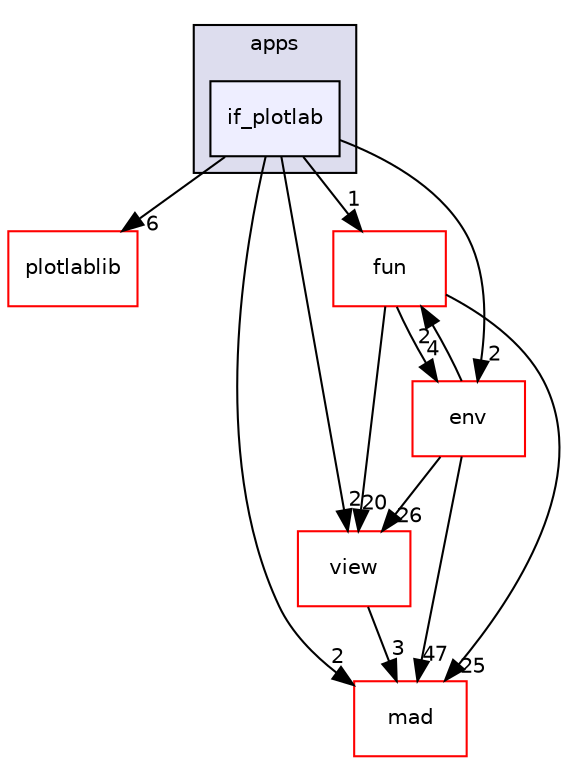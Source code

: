 digraph "/home/fascar/temp/adore/libadore/libadore/adore/apps/include/adore/apps/if_plotlab" {
  compound=true
  node [ fontsize="10", fontname="Helvetica"];
  edge [ labelfontsize="10", labelfontname="Helvetica"];
  subgraph clusterdir_1c5c2ec555f96f56abbd71e5d02bd514 {
    graph [ bgcolor="#ddddee", pencolor="black", label="apps" fontname="Helvetica", fontsize="10", URL="dir_1c5c2ec555f96f56abbd71e5d02bd514.html"]
  dir_fa4d79bc390f508f156eb33e8fdb5a29 [shape=box, label="if_plotlab", style="filled", fillcolor="#eeeeff", pencolor="black", URL="dir_fa4d79bc390f508f156eb33e8fdb5a29.html"];
  }
  dir_18b2dfb3931f9961b4b7423d99338341 [shape=box label="plotlablib" fillcolor="white" style="filled" color="red" URL="dir_18b2dfb3931f9961b4b7423d99338341.html"];
  dir_649591276c0eecc8bf797bbe7897dd04 [shape=box label="fun" fillcolor="white" style="filled" color="red" URL="dir_649591276c0eecc8bf797bbe7897dd04.html"];
  dir_a021c6ba58a8e5129fddf49c0e1c61e7 [shape=box label="view" fillcolor="white" style="filled" color="red" URL="dir_a021c6ba58a8e5129fddf49c0e1c61e7.html"];
  dir_dd24209da890e557508ac1b6831a5bf7 [shape=box label="mad" fillcolor="white" style="filled" color="red" URL="dir_dd24209da890e557508ac1b6831a5bf7.html"];
  dir_e67924bcc0fa25173e6cb07f4c4f7f25 [shape=box label="env" fillcolor="white" style="filled" color="red" URL="dir_e67924bcc0fa25173e6cb07f4c4f7f25.html"];
  dir_649591276c0eecc8bf797bbe7897dd04->dir_a021c6ba58a8e5129fddf49c0e1c61e7 [headlabel="20", labeldistance=1.5 headhref="dir_000048_000061.html"];
  dir_649591276c0eecc8bf797bbe7897dd04->dir_dd24209da890e557508ac1b6831a5bf7 [headlabel="25", labeldistance=1.5 headhref="dir_000048_000092.html"];
  dir_649591276c0eecc8bf797bbe7897dd04->dir_e67924bcc0fa25173e6cb07f4c4f7f25 [headlabel="4", labeldistance=1.5 headhref="dir_000048_000044.html"];
  dir_a021c6ba58a8e5129fddf49c0e1c61e7->dir_dd24209da890e557508ac1b6831a5bf7 [headlabel="3", labeldistance=1.5 headhref="dir_000061_000092.html"];
  dir_e67924bcc0fa25173e6cb07f4c4f7f25->dir_a021c6ba58a8e5129fddf49c0e1c61e7 [headlabel="26", labeldistance=1.5 headhref="dir_000044_000061.html"];
  dir_e67924bcc0fa25173e6cb07f4c4f7f25->dir_dd24209da890e557508ac1b6831a5bf7 [headlabel="47", labeldistance=1.5 headhref="dir_000044_000092.html"];
  dir_e67924bcc0fa25173e6cb07f4c4f7f25->dir_649591276c0eecc8bf797bbe7897dd04 [headlabel="2", labeldistance=1.5 headhref="dir_000044_000048.html"];
  dir_fa4d79bc390f508f156eb33e8fdb5a29->dir_18b2dfb3931f9961b4b7423d99338341 [headlabel="6", labeldistance=1.5 headhref="dir_000043_000099.html"];
  dir_fa4d79bc390f508f156eb33e8fdb5a29->dir_649591276c0eecc8bf797bbe7897dd04 [headlabel="1", labeldistance=1.5 headhref="dir_000043_000048.html"];
  dir_fa4d79bc390f508f156eb33e8fdb5a29->dir_a021c6ba58a8e5129fddf49c0e1c61e7 [headlabel="2", labeldistance=1.5 headhref="dir_000043_000061.html"];
  dir_fa4d79bc390f508f156eb33e8fdb5a29->dir_dd24209da890e557508ac1b6831a5bf7 [headlabel="2", labeldistance=1.5 headhref="dir_000043_000092.html"];
  dir_fa4d79bc390f508f156eb33e8fdb5a29->dir_e67924bcc0fa25173e6cb07f4c4f7f25 [headlabel="2", labeldistance=1.5 headhref="dir_000043_000044.html"];
}
